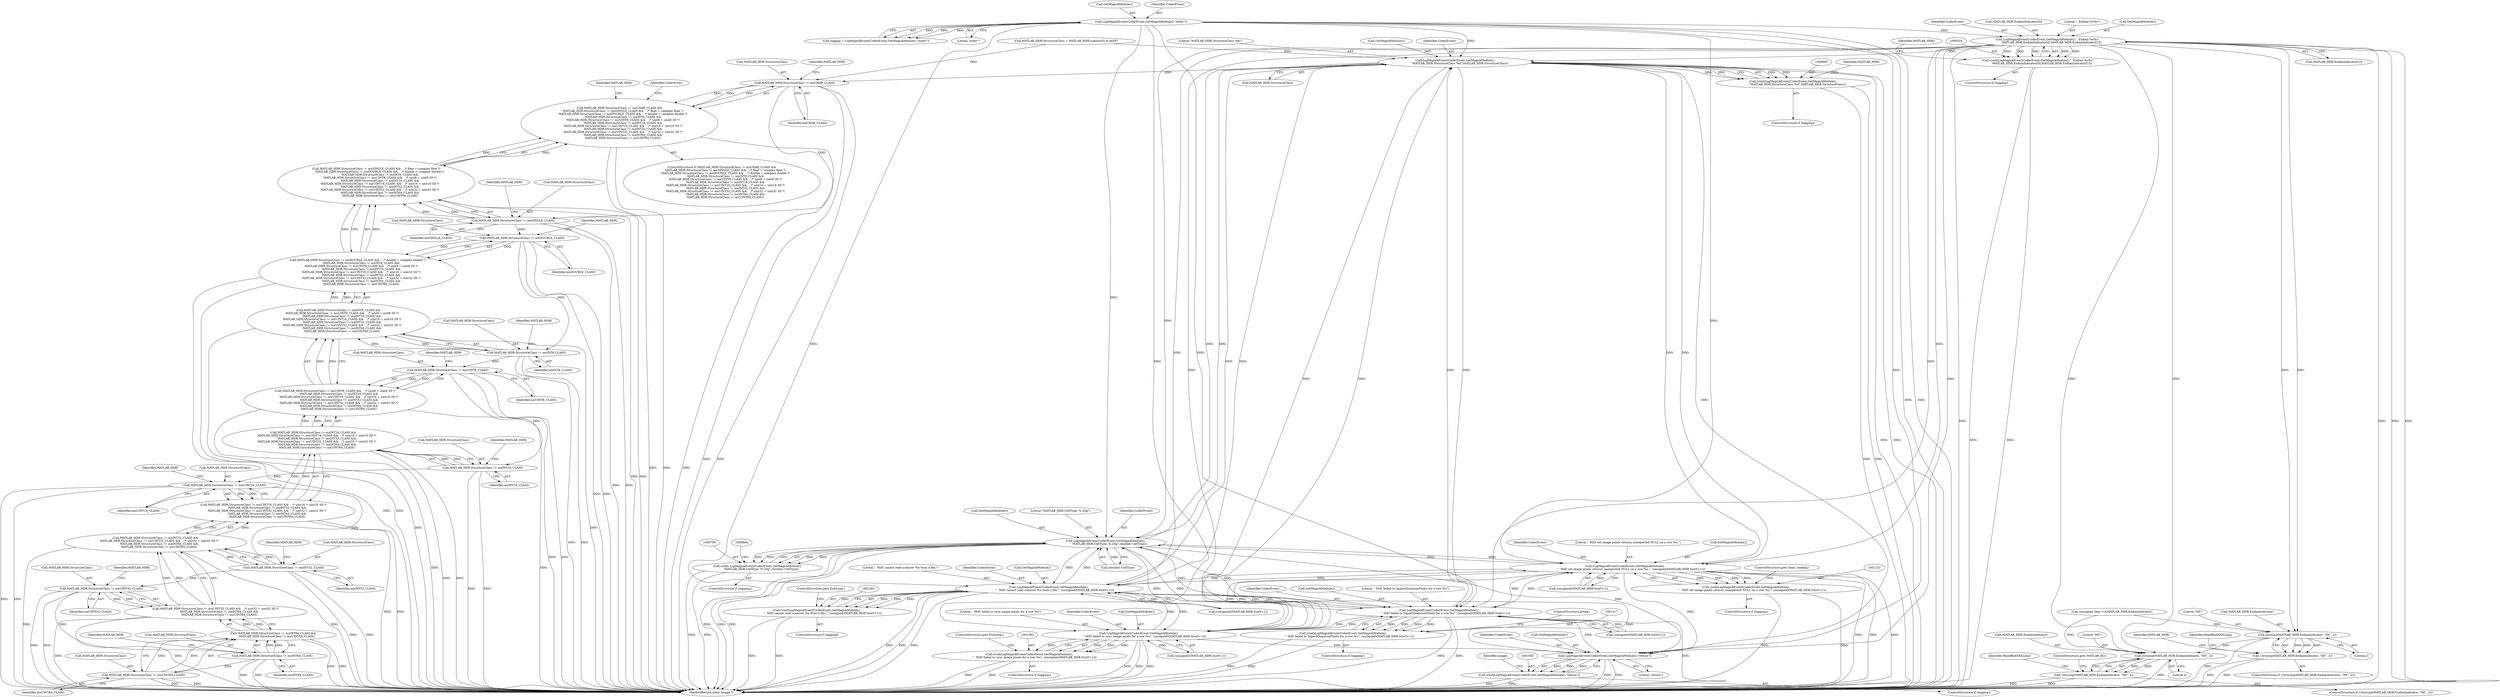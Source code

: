 digraph "0_ImageMagick_8985ed08f01d465ee65ab5a106186b3868b6f601@array" {
"1000325" [label="(Call,LogMagickEvent(CoderEvent,GetMagickModule(),\"  Endian %c%c\",\n        MATLAB_HDR.EndianIndicator[0],MATLAB_HDR.EndianIndicator[1]))"];
"1000222" [label="(Call,LogMagickEvent(CoderEvent,GetMagickModule(),\"enter\"))"];
"1000323" [label="(Call,(void)LogMagickEvent(CoderEvent,GetMagickModule(),\"  Endian %c%c\",\n        MATLAB_HDR.EndianIndicator[0],MATLAB_HDR.EndianIndicator[1]))"];
"1000341" [label="(Call,strncmp(MATLAB_HDR.EndianIndicator, \"IM\", 2))"];
"1000340" [label="(Call,!strncmp(MATLAB_HDR.EndianIndicator, \"IM\", 2))"];
"1000368" [label="(Call,strncmp(MATLAB_HDR.EndianIndicator, \"MI\", 2))"];
"1000367" [label="(Call,!strncmp(MATLAB_HDR.EndianIndicator, \"MI\", 2))"];
"1000666" [label="(Call,LogMagickEvent(CoderEvent,GetMagickModule(),\n          \"MATLAB_HDR.StructureClass %d\",MATLAB_HDR.StructureClass))"];
"1000664" [label="(Call,(void)LogMagickEvent(CoderEvent,GetMagickModule(),\n          \"MATLAB_HDR.StructureClass %d\",MATLAB_HDR.StructureClass))"];
"1000675" [label="(Call,MATLAB_HDR.StructureClass != mxCHAR_CLASS)"];
"1000674" [label="(Call,MATLAB_HDR.StructureClass != mxCHAR_CLASS &&\n        MATLAB_HDR.StructureClass != mxSINGLE_CLASS &&    /* float + complex float */\n        MATLAB_HDR.StructureClass != mxDOUBLE_CLASS &&    /* double + complex double */\n        MATLAB_HDR.StructureClass != mxINT8_CLASS &&\n        MATLAB_HDR.StructureClass != mxUINT8_CLASS &&    /* uint8 + uint8 3D */\n        MATLAB_HDR.StructureClass != mxINT16_CLASS &&\n        MATLAB_HDR.StructureClass != mxUINT16_CLASS &&    /* uint16 + uint16 3D */\n        MATLAB_HDR.StructureClass != mxINT32_CLASS &&\n        MATLAB_HDR.StructureClass != mxUINT32_CLASS &&    /* uint32 + uint32 3D */\n        MATLAB_HDR.StructureClass != mxINT64_CLASS &&\n        MATLAB_HDR.StructureClass != mxUINT64_CLASS)"];
"1000681" [label="(Call,MATLAB_HDR.StructureClass != mxSINGLE_CLASS)"];
"1000680" [label="(Call,MATLAB_HDR.StructureClass != mxSINGLE_CLASS &&    /* float + complex float */\n        MATLAB_HDR.StructureClass != mxDOUBLE_CLASS &&    /* double + complex double */\n        MATLAB_HDR.StructureClass != mxINT8_CLASS &&\n        MATLAB_HDR.StructureClass != mxUINT8_CLASS &&    /* uint8 + uint8 3D */\n        MATLAB_HDR.StructureClass != mxINT16_CLASS &&\n        MATLAB_HDR.StructureClass != mxUINT16_CLASS &&    /* uint16 + uint16 3D */\n        MATLAB_HDR.StructureClass != mxINT32_CLASS &&\n        MATLAB_HDR.StructureClass != mxUINT32_CLASS &&    /* uint32 + uint32 3D */\n        MATLAB_HDR.StructureClass != mxINT64_CLASS &&\n        MATLAB_HDR.StructureClass != mxUINT64_CLASS)"];
"1000687" [label="(Call,MATLAB_HDR.StructureClass != mxDOUBLE_CLASS)"];
"1000686" [label="(Call,MATLAB_HDR.StructureClass != mxDOUBLE_CLASS &&    /* double + complex double */\n        MATLAB_HDR.StructureClass != mxINT8_CLASS &&\n        MATLAB_HDR.StructureClass != mxUINT8_CLASS &&    /* uint8 + uint8 3D */\n        MATLAB_HDR.StructureClass != mxINT16_CLASS &&\n        MATLAB_HDR.StructureClass != mxUINT16_CLASS &&    /* uint16 + uint16 3D */\n        MATLAB_HDR.StructureClass != mxINT32_CLASS &&\n        MATLAB_HDR.StructureClass != mxUINT32_CLASS &&    /* uint32 + uint32 3D */\n        MATLAB_HDR.StructureClass != mxINT64_CLASS &&\n        MATLAB_HDR.StructureClass != mxUINT64_CLASS)"];
"1000693" [label="(Call,MATLAB_HDR.StructureClass != mxINT8_CLASS)"];
"1000692" [label="(Call,MATLAB_HDR.StructureClass != mxINT8_CLASS &&\n        MATLAB_HDR.StructureClass != mxUINT8_CLASS &&    /* uint8 + uint8 3D */\n        MATLAB_HDR.StructureClass != mxINT16_CLASS &&\n        MATLAB_HDR.StructureClass != mxUINT16_CLASS &&    /* uint16 + uint16 3D */\n        MATLAB_HDR.StructureClass != mxINT32_CLASS &&\n        MATLAB_HDR.StructureClass != mxUINT32_CLASS &&    /* uint32 + uint32 3D */\n        MATLAB_HDR.StructureClass != mxINT64_CLASS &&\n        MATLAB_HDR.StructureClass != mxUINT64_CLASS)"];
"1000699" [label="(Call,MATLAB_HDR.StructureClass != mxUINT8_CLASS)"];
"1000698" [label="(Call,MATLAB_HDR.StructureClass != mxUINT8_CLASS &&    /* uint8 + uint8 3D */\n        MATLAB_HDR.StructureClass != mxINT16_CLASS &&\n        MATLAB_HDR.StructureClass != mxUINT16_CLASS &&    /* uint16 + uint16 3D */\n        MATLAB_HDR.StructureClass != mxINT32_CLASS &&\n        MATLAB_HDR.StructureClass != mxUINT32_CLASS &&    /* uint32 + uint32 3D */\n        MATLAB_HDR.StructureClass != mxINT64_CLASS &&\n        MATLAB_HDR.StructureClass != mxUINT64_CLASS)"];
"1000705" [label="(Call,MATLAB_HDR.StructureClass != mxINT16_CLASS)"];
"1000704" [label="(Call,MATLAB_HDR.StructureClass != mxINT16_CLASS &&\n        MATLAB_HDR.StructureClass != mxUINT16_CLASS &&    /* uint16 + uint16 3D */\n        MATLAB_HDR.StructureClass != mxINT32_CLASS &&\n        MATLAB_HDR.StructureClass != mxUINT32_CLASS &&    /* uint32 + uint32 3D */\n        MATLAB_HDR.StructureClass != mxINT64_CLASS &&\n        MATLAB_HDR.StructureClass != mxUINT64_CLASS)"];
"1000711" [label="(Call,MATLAB_HDR.StructureClass != mxUINT16_CLASS)"];
"1000710" [label="(Call,MATLAB_HDR.StructureClass != mxUINT16_CLASS &&    /* uint16 + uint16 3D */\n        MATLAB_HDR.StructureClass != mxINT32_CLASS &&\n        MATLAB_HDR.StructureClass != mxUINT32_CLASS &&    /* uint32 + uint32 3D */\n        MATLAB_HDR.StructureClass != mxINT64_CLASS &&\n        MATLAB_HDR.StructureClass != mxUINT64_CLASS)"];
"1000717" [label="(Call,MATLAB_HDR.StructureClass != mxINT32_CLASS)"];
"1000716" [label="(Call,MATLAB_HDR.StructureClass != mxINT32_CLASS &&\n        MATLAB_HDR.StructureClass != mxUINT32_CLASS &&    /* uint32 + uint32 3D */\n        MATLAB_HDR.StructureClass != mxINT64_CLASS &&\n        MATLAB_HDR.StructureClass != mxUINT64_CLASS)"];
"1000723" [label="(Call,MATLAB_HDR.StructureClass != mxUINT32_CLASS)"];
"1000722" [label="(Call,MATLAB_HDR.StructureClass != mxUINT32_CLASS &&    /* uint32 + uint32 3D */\n        MATLAB_HDR.StructureClass != mxINT64_CLASS &&\n        MATLAB_HDR.StructureClass != mxUINT64_CLASS)"];
"1000729" [label="(Call,MATLAB_HDR.StructureClass != mxINT64_CLASS)"];
"1000728" [label="(Call,MATLAB_HDR.StructureClass != mxINT64_CLASS &&\n        MATLAB_HDR.StructureClass != mxUINT64_CLASS)"];
"1000734" [label="(Call,MATLAB_HDR.StructureClass != mxUINT64_CLASS)"];
"1000796" [label="(Call,LogMagickEvent(CoderEvent,GetMagickModule(),\n        \"MATLAB_HDR.CellType: %.20g\",(double) CellType))"];
"1000794" [label="(Call,(void) LogMagickEvent(CoderEvent,GetMagickModule(),\n        \"MATLAB_HDR.CellType: %.20g\",(double) CellType))"];
"1001234" [label="(Call,LogMagickEvent(CoderEvent,GetMagickModule(),\n              \"  MAT set image pixels returns unexpected NULL on a row %u.\", (unsigned)(MATLAB_HDR.SizeY-i-1)))"];
"1001232" [label="(Call,(void)LogMagickEvent(CoderEvent,GetMagickModule(),\n              \"  MAT set image pixels returns unexpected NULL on a row %u.\", (unsigned)(MATLAB_HDR.SizeY-i-1)))"];
"1001264" [label="(Call,LogMagickEvent(CoderEvent,GetMagickModule(),\n             \"  MAT cannot read scanrow %u from a file.\", (unsigned)(MATLAB_HDR.SizeY-i-1)))"];
"1001262" [label="(Call,(void)LogMagickEvent(CoderEvent,GetMagickModule(),\n             \"  MAT cannot read scanrow %u from a file.\", (unsigned)(MATLAB_HDR.SizeY-i-1)))"];
"1001318" [label="(Call,LogMagickEvent(CoderEvent,GetMagickModule(),\n              \"  MAT failed to ImportQuantumPixels for a row %u\", (unsigned)(MATLAB_HDR.SizeY-i-1)))"];
"1001316" [label="(Call,(void)LogMagickEvent(CoderEvent,GetMagickModule(),\n              \"  MAT failed to ImportQuantumPixels for a row %u\", (unsigned)(MATLAB_HDR.SizeY-i-1)))"];
"1001384" [label="(Call,LogMagickEvent(CoderEvent,GetMagickModule(),\n            \"  MAT failed to sync image pixels for a row %u\", (unsigned)(MATLAB_HDR.SizeY-i-1)))"];
"1001382" [label="(Call,(void)LogMagickEvent(CoderEvent,GetMagickModule(),\n            \"  MAT failed to sync image pixels for a row %u\", (unsigned)(MATLAB_HDR.SizeY-i-1)))"];
"1001856" [label="(Call,LogMagickEvent(CoderEvent,GetMagickModule(),\"return\"))"];
"1001854" [label="(Call,(void)LogMagickEvent(CoderEvent,GetMagickModule(),\"return\"))"];
"1000797" [label="(Identifier,CoderEvent)"];
"1000711" [label="(Call,MATLAB_HDR.StructureClass != mxUINT16_CLASS)"];
"1001856" [label="(Call,LogMagickEvent(CoderEvent,GetMagickModule(),\"return\"))"];
"1000326" [label="(Identifier,CoderEvent)"];
"1000667" [label="(Identifier,CoderEvent)"];
"1000723" [label="(Call,MATLAB_HDR.StructureClass != mxUINT32_CLASS)"];
"1001859" [label="(Literal,\"return\")"];
"1000699" [label="(Call,MATLAB_HDR.StructureClass != mxUINT8_CLASS)"];
"1000681" [label="(Call,MATLAB_HDR.StructureClass != mxSINGLE_CLASS)"];
"1000715" [label="(Identifier,mxUINT16_CLASS)"];
"1001862" [label="(Identifier,image)"];
"1000798" [label="(Call,GetMagickModule())"];
"1000340" [label="(Call,!strncmp(MATLAB_HDR.EndianIndicator, \"IM\", 2))"];
"1000794" [label="(Call,(void) LogMagickEvent(CoderEvent,GetMagickModule(),\n        \"MATLAB_HDR.CellType: %.20g\",(double) CellType))"];
"1001380" [label="(ControlStructure,if (logging))"];
"1001260" [label="(ControlStructure,if (logging))"];
"1000680" [label="(Call,MATLAB_HDR.StructureClass != mxSINGLE_CLASS &&    /* float + complex float */\n        MATLAB_HDR.StructureClass != mxDOUBLE_CLASS &&    /* double + complex double */\n        MATLAB_HDR.StructureClass != mxINT8_CLASS &&\n        MATLAB_HDR.StructureClass != mxUINT8_CLASS &&    /* uint8 + uint8 3D */\n        MATLAB_HDR.StructureClass != mxINT16_CLASS &&\n        MATLAB_HDR.StructureClass != mxUINT16_CLASS &&    /* uint16 + uint16 3D */\n        MATLAB_HDR.StructureClass != mxINT32_CLASS &&\n        MATLAB_HDR.StructureClass != mxUINT32_CLASS &&    /* uint32 + uint32 3D */\n        MATLAB_HDR.StructureClass != mxINT64_CLASS &&\n        MATLAB_HDR.StructureClass != mxUINT64_CLASS)"];
"1000686" [label="(Call,MATLAB_HDR.StructureClass != mxDOUBLE_CLASS &&    /* double + complex double */\n        MATLAB_HDR.StructureClass != mxINT8_CLASS &&\n        MATLAB_HDR.StructureClass != mxUINT8_CLASS &&    /* uint8 + uint8 3D */\n        MATLAB_HDR.StructureClass != mxINT16_CLASS &&\n        MATLAB_HDR.StructureClass != mxUINT16_CLASS &&    /* uint16 + uint16 3D */\n        MATLAB_HDR.StructureClass != mxINT32_CLASS &&\n        MATLAB_HDR.StructureClass != mxUINT32_CLASS &&    /* uint32 + uint32 3D */\n        MATLAB_HDR.StructureClass != mxINT64_CLASS &&\n        MATLAB_HDR.StructureClass != mxUINT64_CLASS)"];
"1000800" [label="(Call,(double) CellType)"];
"1000376" [label="(Identifier,ReadBlobXXXLong)"];
"1000694" [label="(Call,MATLAB_HDR.StructureClass)"];
"1001262" [label="(Call,(void)LogMagickEvent(CoderEvent,GetMagickModule(),\n             \"  MAT cannot read scanrow %u from a file.\", (unsigned)(MATLAB_HDR.SizeY-i-1)))"];
"1000691" [label="(Identifier,mxDOUBLE_CLASS)"];
"1000345" [label="(Literal,\"IM\")"];
"1000675" [label="(Call,MATLAB_HDR.StructureClass != mxCHAR_CLASS)"];
"1001857" [label="(Identifier,CoderEvent)"];
"1001319" [label="(Identifier,CoderEvent)"];
"1000713" [label="(Identifier,MATLAB_HDR)"];
"1000734" [label="(Call,MATLAB_HDR.StructureClass != mxUINT64_CLASS)"];
"1000792" [label="(ControlStructure,if (logging))"];
"1001854" [label="(Call,(void)LogMagickEvent(CoderEvent,GetMagickModule(),\"return\"))"];
"1001235" [label="(Identifier,CoderEvent)"];
"1000712" [label="(Call,MATLAB_HDR.StructureClass)"];
"1000688" [label="(Call,MATLAB_HDR.StructureClass)"];
"1000703" [label="(Identifier,mxUINT8_CLASS)"];
"1001238" [label="(Call,(unsigned)(MATLAB_HDR.SizeY-i-1))"];
"1001387" [label="(Literal,\"  MAT failed to sync image pixels for a row %u\")"];
"1000736" [label="(Identifier,MATLAB_HDR)"];
"1000683" [label="(Identifier,MATLAB_HDR)"];
"1000705" [label="(Call,MATLAB_HDR.StructureClass != mxINT16_CLASS)"];
"1000666" [label="(Call,LogMagickEvent(CoderEvent,GetMagickModule(),\n          \"MATLAB_HDR.StructureClass %d\",MATLAB_HDR.StructureClass))"];
"1001397" [label="(ControlStructure,goto ExitLoop;)"];
"1001247" [label="(ControlStructure,goto done_reading;)"];
"1001320" [label="(Call,GetMagickModule())"];
"1000311" [label="(Call,(unsigned char *) &MATLAB_HDR.EndianIndicator)"];
"1000716" [label="(Call,MATLAB_HDR.StructureClass != mxINT32_CLASS &&\n        MATLAB_HDR.StructureClass != mxUINT32_CLASS &&    /* uint32 + uint32 3D */\n        MATLAB_HDR.StructureClass != mxINT64_CLASS &&\n        MATLAB_HDR.StructureClass != mxUINT64_CLASS)"];
"1001384" [label="(Call,LogMagickEvent(CoderEvent,GetMagickModule(),\n            \"  MAT failed to sync image pixels for a row %u\", (unsigned)(MATLAB_HDR.SizeY-i-1)))"];
"1001264" [label="(Call,LogMagickEvent(CoderEvent,GetMagickModule(),\n             \"  MAT cannot read scanrow %u from a file.\", (unsigned)(MATLAB_HDR.SizeY-i-1)))"];
"1000323" [label="(Call,(void)LogMagickEvent(CoderEvent,GetMagickModule(),\"  Endian %c%c\",\n        MATLAB_HDR.EndianIndicator[0],MATLAB_HDR.EndianIndicator[1]))"];
"1000677" [label="(Identifier,MATLAB_HDR)"];
"1000346" [label="(Literal,2)"];
"1000370" [label="(Identifier,MATLAB_HDR)"];
"1000744" [label="(Identifier,MATLAB_HDR)"];
"1000687" [label="(Call,MATLAB_HDR.StructureClass != mxDOUBLE_CLASS)"];
"1000349" [label="(Identifier,ReadBlobXXXLong)"];
"1000366" [label="(ControlStructure,if (!strncmp(MATLAB_HDR.EndianIndicator, \"MI\", 2)))"];
"1001232" [label="(Call,(void)LogMagickEvent(CoderEvent,GetMagickModule(),\n              \"  MAT set image pixels returns unexpected NULL on a row %u.\", (unsigned)(MATLAB_HDR.SizeY-i-1)))"];
"1001314" [label="(ControlStructure,if (logging))"];
"1000224" [label="(Call,GetMagickModule())"];
"1000222" [label="(Call,LogMagickEvent(CoderEvent,GetMagickModule(),\"enter\"))"];
"1000697" [label="(Identifier,mxINT8_CLASS)"];
"1000730" [label="(Call,MATLAB_HDR.StructureClass)"];
"1000669" [label="(Literal,\"MATLAB_HDR.StructureClass %d\")"];
"1000674" [label="(Call,MATLAB_HDR.StructureClass != mxCHAR_CLASS &&\n        MATLAB_HDR.StructureClass != mxSINGLE_CLASS &&    /* float + complex float */\n        MATLAB_HDR.StructureClass != mxDOUBLE_CLASS &&    /* double + complex double */\n        MATLAB_HDR.StructureClass != mxINT8_CLASS &&\n        MATLAB_HDR.StructureClass != mxUINT8_CLASS &&    /* uint8 + uint8 3D */\n        MATLAB_HDR.StructureClass != mxINT16_CLASS &&\n        MATLAB_HDR.StructureClass != mxUINT16_CLASS &&    /* uint16 + uint16 3D */\n        MATLAB_HDR.StructureClass != mxINT32_CLASS &&\n        MATLAB_HDR.StructureClass != mxUINT32_CLASS &&    /* uint32 + uint32 3D */\n        MATLAB_HDR.StructureClass != mxINT64_CLASS &&\n        MATLAB_HDR.StructureClass != mxUINT64_CLASS)"];
"1000682" [label="(Call,MATLAB_HDR.StructureClass)"];
"1000329" [label="(Call,MATLAB_HDR.EndianIndicator[0])"];
"1000719" [label="(Identifier,MATLAB_HDR)"];
"1000393" [label="(ControlStructure,goto MATLAB_KO;)"];
"1000733" [label="(Identifier,mxINT64_CLASS)"];
"1000731" [label="(Identifier,MATLAB_HDR)"];
"1000799" [label="(Literal,\"MATLAB_HDR.CellType: %.20g\")"];
"1001268" [label="(Call,(unsigned)(MATLAB_HDR.SizeY-i-1))"];
"1000373" [label="(Literal,2)"];
"1000710" [label="(Call,MATLAB_HDR.StructureClass != mxUINT16_CLASS &&    /* uint16 + uint16 3D */\n        MATLAB_HDR.StructureClass != mxINT32_CLASS &&\n        MATLAB_HDR.StructureClass != mxUINT32_CLASS &&    /* uint32 + uint32 3D */\n        MATLAB_HDR.StructureClass != mxINT64_CLASS &&\n        MATLAB_HDR.StructureClass != mxUINT64_CLASS)"];
"1000695" [label="(Identifier,MATLAB_HDR)"];
"1000664" [label="(Call,(void)LogMagickEvent(CoderEvent,GetMagickModule(),\n          \"MATLAB_HDR.StructureClass %d\",MATLAB_HDR.StructureClass))"];
"1000368" [label="(Call,strncmp(MATLAB_HDR.EndianIndicator, \"MI\", 2))"];
"1000685" [label="(Identifier,mxSINGLE_CLASS)"];
"1001267" [label="(Literal,\"  MAT cannot read scanrow %u from a file.\")"];
"1001322" [label="(Call,(unsigned)(MATLAB_HDR.SizeY-i-1))"];
"1000722" [label="(Call,MATLAB_HDR.StructureClass != mxUINT32_CLASS &&    /* uint32 + uint32 3D */\n        MATLAB_HDR.StructureClass != mxINT64_CLASS &&\n        MATLAB_HDR.StructureClass != mxUINT64_CLASS)"];
"1000325" [label="(Call,LogMagickEvent(CoderEvent,GetMagickModule(),\"  Endian %c%c\",\n        MATLAB_HDR.EndianIndicator[0],MATLAB_HDR.EndianIndicator[1]))"];
"1000692" [label="(Call,MATLAB_HDR.StructureClass != mxINT8_CLASS &&\n        MATLAB_HDR.StructureClass != mxUINT8_CLASS &&    /* uint8 + uint8 3D */\n        MATLAB_HDR.StructureClass != mxINT16_CLASS &&\n        MATLAB_HDR.StructureClass != mxUINT16_CLASS &&    /* uint16 + uint16 3D */\n        MATLAB_HDR.StructureClass != mxINT32_CLASS &&\n        MATLAB_HDR.StructureClass != mxUINT32_CLASS &&    /* uint32 + uint32 3D */\n        MATLAB_HDR.StructureClass != mxINT64_CLASS &&\n        MATLAB_HDR.StructureClass != mxUINT64_CLASS)"];
"1001858" [label="(Call,GetMagickModule())"];
"1001318" [label="(Call,LogMagickEvent(CoderEvent,GetMagickModule(),\n              \"  MAT failed to ImportQuantumPixels for a row %u\", (unsigned)(MATLAB_HDR.SizeY-i-1)))"];
"1001237" [label="(Literal,\"  MAT set image pixels returns unexpected NULL on a row %u.\")"];
"1000328" [label="(Literal,\"  Endian %c%c\")"];
"1001382" [label="(Call,(void)LogMagickEvent(CoderEvent,GetMagickModule(),\n            \"  MAT failed to sync image pixels for a row %u\", (unsigned)(MATLAB_HDR.SizeY-i-1)))"];
"1001321" [label="(Literal,\"  MAT failed to ImportQuantumPixels for a row %u\")"];
"1000701" [label="(Identifier,MATLAB_HDR)"];
"1000342" [label="(Call,MATLAB_HDR.EndianIndicator)"];
"1000724" [label="(Call,MATLAB_HDR.StructureClass)"];
"1001869" [label="(MethodReturn,static Image *)"];
"1001388" [label="(Call,(unsigned)(MATLAB_HDR.SizeY-i-1))"];
"1000704" [label="(Call,MATLAB_HDR.StructureClass != mxINT16_CLASS &&\n        MATLAB_HDR.StructureClass != mxUINT16_CLASS &&    /* uint16 + uint16 3D */\n        MATLAB_HDR.StructureClass != mxINT32_CLASS &&\n        MATLAB_HDR.StructureClass != mxUINT32_CLASS &&    /* uint32 + uint32 3D */\n        MATLAB_HDR.StructureClass != mxINT64_CLASS &&\n        MATLAB_HDR.StructureClass != mxUINT64_CLASS)"];
"1000721" [label="(Identifier,mxINT32_CLASS)"];
"1000718" [label="(Call,MATLAB_HDR.StructureClass)"];
"1000725" [label="(Identifier,MATLAB_HDR)"];
"1000670" [label="(Call,MATLAB_HDR.StructureClass)"];
"1000334" [label="(Call,MATLAB_HDR.EndianIndicator[1])"];
"1000673" [label="(ControlStructure,if (MATLAB_HDR.StructureClass != mxCHAR_CLASS &&\n        MATLAB_HDR.StructureClass != mxSINGLE_CLASS &&    /* float + complex float */\n        MATLAB_HDR.StructureClass != mxDOUBLE_CLASS &&    /* double + complex double */\n        MATLAB_HDR.StructureClass != mxINT8_CLASS &&\n        MATLAB_HDR.StructureClass != mxUINT8_CLASS &&    /* uint8 + uint8 3D */\n        MATLAB_HDR.StructureClass != mxINT16_CLASS &&\n        MATLAB_HDR.StructureClass != mxUINT16_CLASS &&    /* uint16 + uint16 3D */\n        MATLAB_HDR.StructureClass != mxINT32_CLASS &&\n        MATLAB_HDR.StructureClass != mxUINT32_CLASS &&    /* uint32 + uint32 3D */\n        MATLAB_HDR.StructureClass != mxINT64_CLASS &&\n        MATLAB_HDR.StructureClass != mxUINT64_CLASS))"];
"1001277" [label="(ControlStructure,goto ExitLoop;)"];
"1000717" [label="(Call,MATLAB_HDR.StructureClass != mxINT32_CLASS)"];
"1000689" [label="(Identifier,MATLAB_HDR)"];
"1000706" [label="(Call,MATLAB_HDR.StructureClass)"];
"1000709" [label="(Identifier,mxINT16_CLASS)"];
"1001265" [label="(Identifier,CoderEvent)"];
"1000700" [label="(Call,MATLAB_HDR.StructureClass)"];
"1000729" [label="(Call,MATLAB_HDR.StructureClass != mxINT64_CLASS)"];
"1000327" [label="(Call,GetMagickModule())"];
"1000343" [label="(Identifier,MATLAB_HDR)"];
"1000220" [label="(Call,logging = LogMagickEvent(CoderEvent,GetMagickModule(),\"enter\"))"];
"1000727" [label="(Identifier,mxUINT32_CLASS)"];
"1000796" [label="(Call,LogMagickEvent(CoderEvent,GetMagickModule(),\n        \"MATLAB_HDR.CellType: %.20g\",(double) CellType))"];
"1000223" [label="(Identifier,CoderEvent)"];
"1001230" [label="(ControlStructure,if (logging))"];
"1000225" [label="(Literal,\"enter\")"];
"1000369" [label="(Call,MATLAB_HDR.EndianIndicator)"];
"1000693" [label="(Call,MATLAB_HDR.StructureClass != mxINT8_CLASS)"];
"1001266" [label="(Call,GetMagickModule())"];
"1000668" [label="(Call,GetMagickModule())"];
"1000662" [label="(ControlStructure,if (logging))"];
"1000738" [label="(Identifier,mxUINT64_CLASS)"];
"1000522" [label="(Call,MATLAB_HDR.StructureClass = MATLAB_HDR.unknown5 & 0xFF)"];
"1001385" [label="(Identifier,CoderEvent)"];
"1000728" [label="(Call,MATLAB_HDR.StructureClass != mxINT64_CLASS &&\n        MATLAB_HDR.StructureClass != mxUINT64_CLASS)"];
"1000707" [label="(Identifier,MATLAB_HDR)"];
"1000679" [label="(Identifier,mxCHAR_CLASS)"];
"1000735" [label="(Call,MATLAB_HDR.StructureClass)"];
"1000367" [label="(Call,!strncmp(MATLAB_HDR.EndianIndicator, \"MI\", 2))"];
"1000339" [label="(ControlStructure,if (!strncmp(MATLAB_HDR.EndianIndicator, \"IM\", 2)))"];
"1000698" [label="(Call,MATLAB_HDR.StructureClass != mxUINT8_CLASS &&    /* uint8 + uint8 3D */\n        MATLAB_HDR.StructureClass != mxINT16_CLASS &&\n        MATLAB_HDR.StructureClass != mxUINT16_CLASS &&    /* uint16 + uint16 3D */\n        MATLAB_HDR.StructureClass != mxINT32_CLASS &&\n        MATLAB_HDR.StructureClass != mxUINT32_CLASS &&    /* uint32 + uint32 3D */\n        MATLAB_HDR.StructureClass != mxINT64_CLASS &&\n        MATLAB_HDR.StructureClass != mxUINT64_CLASS)"];
"1001386" [label="(Call,GetMagickModule())"];
"1000676" [label="(Call,MATLAB_HDR.StructureClass)"];
"1000372" [label="(Literal,\"MI\")"];
"1001236" [label="(Call,GetMagickModule())"];
"1001852" [label="(ControlStructure,if (logging))"];
"1000341" [label="(Call,strncmp(MATLAB_HDR.EndianIndicator, \"IM\", 2))"];
"1000321" [label="(ControlStructure,if (logging))"];
"1001316" [label="(Call,(void)LogMagickEvent(CoderEvent,GetMagickModule(),\n              \"  MAT failed to ImportQuantumPixels for a row %u\", (unsigned)(MATLAB_HDR.SizeY-i-1)))"];
"1001331" [label="(ControlStructure,break;)"];
"1001234" [label="(Call,LogMagickEvent(CoderEvent,GetMagickModule(),\n              \"  MAT set image pixels returns unexpected NULL on a row %u.\", (unsigned)(MATLAB_HDR.SizeY-i-1)))"];
"1000740" [label="(Identifier,CoderError)"];
"1000325" -> "1000323"  [label="AST: "];
"1000325" -> "1000334"  [label="CFG: "];
"1000326" -> "1000325"  [label="AST: "];
"1000327" -> "1000325"  [label="AST: "];
"1000328" -> "1000325"  [label="AST: "];
"1000329" -> "1000325"  [label="AST: "];
"1000334" -> "1000325"  [label="AST: "];
"1000323" -> "1000325"  [label="CFG: "];
"1000325" -> "1001869"  [label="DDG: "];
"1000325" -> "1001869"  [label="DDG: "];
"1000325" -> "1001869"  [label="DDG: "];
"1000325" -> "1001869"  [label="DDG: "];
"1000325" -> "1000323"  [label="DDG: "];
"1000325" -> "1000323"  [label="DDG: "];
"1000325" -> "1000323"  [label="DDG: "];
"1000325" -> "1000323"  [label="DDG: "];
"1000325" -> "1000323"  [label="DDG: "];
"1000222" -> "1000325"  [label="DDG: "];
"1000325" -> "1000341"  [label="DDG: "];
"1000325" -> "1000341"  [label="DDG: "];
"1000325" -> "1000368"  [label="DDG: "];
"1000325" -> "1000368"  [label="DDG: "];
"1000325" -> "1000666"  [label="DDG: "];
"1000325" -> "1000796"  [label="DDG: "];
"1000325" -> "1001234"  [label="DDG: "];
"1000325" -> "1001264"  [label="DDG: "];
"1000325" -> "1001318"  [label="DDG: "];
"1000325" -> "1001384"  [label="DDG: "];
"1000325" -> "1001856"  [label="DDG: "];
"1000222" -> "1000220"  [label="AST: "];
"1000222" -> "1000225"  [label="CFG: "];
"1000223" -> "1000222"  [label="AST: "];
"1000224" -> "1000222"  [label="AST: "];
"1000225" -> "1000222"  [label="AST: "];
"1000220" -> "1000222"  [label="CFG: "];
"1000222" -> "1001869"  [label="DDG: "];
"1000222" -> "1001869"  [label="DDG: "];
"1000222" -> "1000220"  [label="DDG: "];
"1000222" -> "1000220"  [label="DDG: "];
"1000222" -> "1000220"  [label="DDG: "];
"1000222" -> "1000666"  [label="DDG: "];
"1000222" -> "1000796"  [label="DDG: "];
"1000222" -> "1001234"  [label="DDG: "];
"1000222" -> "1001264"  [label="DDG: "];
"1000222" -> "1001318"  [label="DDG: "];
"1000222" -> "1001384"  [label="DDG: "];
"1000222" -> "1001856"  [label="DDG: "];
"1000323" -> "1000321"  [label="AST: "];
"1000324" -> "1000323"  [label="AST: "];
"1000343" -> "1000323"  [label="CFG: "];
"1000323" -> "1001869"  [label="DDG: "];
"1000323" -> "1001869"  [label="DDG: "];
"1000341" -> "1000340"  [label="AST: "];
"1000341" -> "1000346"  [label="CFG: "];
"1000342" -> "1000341"  [label="AST: "];
"1000345" -> "1000341"  [label="AST: "];
"1000346" -> "1000341"  [label="AST: "];
"1000340" -> "1000341"  [label="CFG: "];
"1000341" -> "1001869"  [label="DDG: "];
"1000341" -> "1000340"  [label="DDG: "];
"1000341" -> "1000340"  [label="DDG: "];
"1000341" -> "1000340"  [label="DDG: "];
"1000311" -> "1000341"  [label="DDG: "];
"1000341" -> "1000368"  [label="DDG: "];
"1000340" -> "1000339"  [label="AST: "];
"1000349" -> "1000340"  [label="CFG: "];
"1000370" -> "1000340"  [label="CFG: "];
"1000340" -> "1001869"  [label="DDG: "];
"1000340" -> "1001869"  [label="DDG: "];
"1000368" -> "1000367"  [label="AST: "];
"1000368" -> "1000373"  [label="CFG: "];
"1000369" -> "1000368"  [label="AST: "];
"1000372" -> "1000368"  [label="AST: "];
"1000373" -> "1000368"  [label="AST: "];
"1000367" -> "1000368"  [label="CFG: "];
"1000368" -> "1001869"  [label="DDG: "];
"1000368" -> "1000367"  [label="DDG: "];
"1000368" -> "1000367"  [label="DDG: "];
"1000368" -> "1000367"  [label="DDG: "];
"1000311" -> "1000368"  [label="DDG: "];
"1000367" -> "1000366"  [label="AST: "];
"1000376" -> "1000367"  [label="CFG: "];
"1000393" -> "1000367"  [label="CFG: "];
"1000367" -> "1001869"  [label="DDG: "];
"1000367" -> "1001869"  [label="DDG: "];
"1000666" -> "1000664"  [label="AST: "];
"1000666" -> "1000670"  [label="CFG: "];
"1000667" -> "1000666"  [label="AST: "];
"1000668" -> "1000666"  [label="AST: "];
"1000669" -> "1000666"  [label="AST: "];
"1000670" -> "1000666"  [label="AST: "];
"1000664" -> "1000666"  [label="CFG: "];
"1000666" -> "1001869"  [label="DDG: "];
"1000666" -> "1001869"  [label="DDG: "];
"1000666" -> "1000664"  [label="DDG: "];
"1000666" -> "1000664"  [label="DDG: "];
"1000666" -> "1000664"  [label="DDG: "];
"1000666" -> "1000664"  [label="DDG: "];
"1001384" -> "1000666"  [label="DDG: "];
"1001318" -> "1000666"  [label="DDG: "];
"1001234" -> "1000666"  [label="DDG: "];
"1001264" -> "1000666"  [label="DDG: "];
"1000796" -> "1000666"  [label="DDG: "];
"1000522" -> "1000666"  [label="DDG: "];
"1000666" -> "1000675"  [label="DDG: "];
"1000666" -> "1000796"  [label="DDG: "];
"1000666" -> "1001234"  [label="DDG: "];
"1000666" -> "1001264"  [label="DDG: "];
"1000666" -> "1001318"  [label="DDG: "];
"1000666" -> "1001384"  [label="DDG: "];
"1000666" -> "1001856"  [label="DDG: "];
"1000664" -> "1000662"  [label="AST: "];
"1000665" -> "1000664"  [label="AST: "];
"1000677" -> "1000664"  [label="CFG: "];
"1000664" -> "1001869"  [label="DDG: "];
"1000664" -> "1001869"  [label="DDG: "];
"1000675" -> "1000674"  [label="AST: "];
"1000675" -> "1000679"  [label="CFG: "];
"1000676" -> "1000675"  [label="AST: "];
"1000679" -> "1000675"  [label="AST: "];
"1000683" -> "1000675"  [label="CFG: "];
"1000674" -> "1000675"  [label="CFG: "];
"1000675" -> "1001869"  [label="DDG: "];
"1000675" -> "1001869"  [label="DDG: "];
"1000675" -> "1000674"  [label="DDG: "];
"1000675" -> "1000674"  [label="DDG: "];
"1000522" -> "1000675"  [label="DDG: "];
"1000675" -> "1000681"  [label="DDG: "];
"1000674" -> "1000673"  [label="AST: "];
"1000674" -> "1000680"  [label="CFG: "];
"1000680" -> "1000674"  [label="AST: "];
"1000740" -> "1000674"  [label="CFG: "];
"1000744" -> "1000674"  [label="CFG: "];
"1000674" -> "1001869"  [label="DDG: "];
"1000674" -> "1001869"  [label="DDG: "];
"1000674" -> "1001869"  [label="DDG: "];
"1000680" -> "1000674"  [label="DDG: "];
"1000680" -> "1000674"  [label="DDG: "];
"1000681" -> "1000680"  [label="AST: "];
"1000681" -> "1000685"  [label="CFG: "];
"1000682" -> "1000681"  [label="AST: "];
"1000685" -> "1000681"  [label="AST: "];
"1000689" -> "1000681"  [label="CFG: "];
"1000680" -> "1000681"  [label="CFG: "];
"1000681" -> "1001869"  [label="DDG: "];
"1000681" -> "1001869"  [label="DDG: "];
"1000681" -> "1000680"  [label="DDG: "];
"1000681" -> "1000680"  [label="DDG: "];
"1000681" -> "1000687"  [label="DDG: "];
"1000680" -> "1000686"  [label="CFG: "];
"1000686" -> "1000680"  [label="AST: "];
"1000680" -> "1001869"  [label="DDG: "];
"1000680" -> "1001869"  [label="DDG: "];
"1000686" -> "1000680"  [label="DDG: "];
"1000686" -> "1000680"  [label="DDG: "];
"1000687" -> "1000686"  [label="AST: "];
"1000687" -> "1000691"  [label="CFG: "];
"1000688" -> "1000687"  [label="AST: "];
"1000691" -> "1000687"  [label="AST: "];
"1000695" -> "1000687"  [label="CFG: "];
"1000686" -> "1000687"  [label="CFG: "];
"1000687" -> "1001869"  [label="DDG: "];
"1000687" -> "1001869"  [label="DDG: "];
"1000687" -> "1000686"  [label="DDG: "];
"1000687" -> "1000686"  [label="DDG: "];
"1000687" -> "1000693"  [label="DDG: "];
"1000686" -> "1000692"  [label="CFG: "];
"1000692" -> "1000686"  [label="AST: "];
"1000686" -> "1001869"  [label="DDG: "];
"1000686" -> "1001869"  [label="DDG: "];
"1000692" -> "1000686"  [label="DDG: "];
"1000692" -> "1000686"  [label="DDG: "];
"1000693" -> "1000692"  [label="AST: "];
"1000693" -> "1000697"  [label="CFG: "];
"1000694" -> "1000693"  [label="AST: "];
"1000697" -> "1000693"  [label="AST: "];
"1000701" -> "1000693"  [label="CFG: "];
"1000692" -> "1000693"  [label="CFG: "];
"1000693" -> "1001869"  [label="DDG: "];
"1000693" -> "1001869"  [label="DDG: "];
"1000693" -> "1000692"  [label="DDG: "];
"1000693" -> "1000692"  [label="DDG: "];
"1000693" -> "1000699"  [label="DDG: "];
"1000692" -> "1000698"  [label="CFG: "];
"1000698" -> "1000692"  [label="AST: "];
"1000692" -> "1001869"  [label="DDG: "];
"1000692" -> "1001869"  [label="DDG: "];
"1000698" -> "1000692"  [label="DDG: "];
"1000698" -> "1000692"  [label="DDG: "];
"1000699" -> "1000698"  [label="AST: "];
"1000699" -> "1000703"  [label="CFG: "];
"1000700" -> "1000699"  [label="AST: "];
"1000703" -> "1000699"  [label="AST: "];
"1000707" -> "1000699"  [label="CFG: "];
"1000698" -> "1000699"  [label="CFG: "];
"1000699" -> "1001869"  [label="DDG: "];
"1000699" -> "1001869"  [label="DDG: "];
"1000699" -> "1000698"  [label="DDG: "];
"1000699" -> "1000698"  [label="DDG: "];
"1000699" -> "1000705"  [label="DDG: "];
"1000698" -> "1000704"  [label="CFG: "];
"1000704" -> "1000698"  [label="AST: "];
"1000698" -> "1001869"  [label="DDG: "];
"1000698" -> "1001869"  [label="DDG: "];
"1000704" -> "1000698"  [label="DDG: "];
"1000704" -> "1000698"  [label="DDG: "];
"1000705" -> "1000704"  [label="AST: "];
"1000705" -> "1000709"  [label="CFG: "];
"1000706" -> "1000705"  [label="AST: "];
"1000709" -> "1000705"  [label="AST: "];
"1000713" -> "1000705"  [label="CFG: "];
"1000704" -> "1000705"  [label="CFG: "];
"1000705" -> "1001869"  [label="DDG: "];
"1000705" -> "1001869"  [label="DDG: "];
"1000705" -> "1000704"  [label="DDG: "];
"1000705" -> "1000704"  [label="DDG: "];
"1000705" -> "1000711"  [label="DDG: "];
"1000704" -> "1000710"  [label="CFG: "];
"1000710" -> "1000704"  [label="AST: "];
"1000704" -> "1001869"  [label="DDG: "];
"1000704" -> "1001869"  [label="DDG: "];
"1000710" -> "1000704"  [label="DDG: "];
"1000710" -> "1000704"  [label="DDG: "];
"1000711" -> "1000710"  [label="AST: "];
"1000711" -> "1000715"  [label="CFG: "];
"1000712" -> "1000711"  [label="AST: "];
"1000715" -> "1000711"  [label="AST: "];
"1000719" -> "1000711"  [label="CFG: "];
"1000710" -> "1000711"  [label="CFG: "];
"1000711" -> "1001869"  [label="DDG: "];
"1000711" -> "1001869"  [label="DDG: "];
"1000711" -> "1000710"  [label="DDG: "];
"1000711" -> "1000710"  [label="DDG: "];
"1000711" -> "1000717"  [label="DDG: "];
"1000710" -> "1000716"  [label="CFG: "];
"1000716" -> "1000710"  [label="AST: "];
"1000710" -> "1001869"  [label="DDG: "];
"1000710" -> "1001869"  [label="DDG: "];
"1000716" -> "1000710"  [label="DDG: "];
"1000716" -> "1000710"  [label="DDG: "];
"1000717" -> "1000716"  [label="AST: "];
"1000717" -> "1000721"  [label="CFG: "];
"1000718" -> "1000717"  [label="AST: "];
"1000721" -> "1000717"  [label="AST: "];
"1000725" -> "1000717"  [label="CFG: "];
"1000716" -> "1000717"  [label="CFG: "];
"1000717" -> "1001869"  [label="DDG: "];
"1000717" -> "1001869"  [label="DDG: "];
"1000717" -> "1000716"  [label="DDG: "];
"1000717" -> "1000716"  [label="DDG: "];
"1000717" -> "1000723"  [label="DDG: "];
"1000716" -> "1000722"  [label="CFG: "];
"1000722" -> "1000716"  [label="AST: "];
"1000716" -> "1001869"  [label="DDG: "];
"1000716" -> "1001869"  [label="DDG: "];
"1000722" -> "1000716"  [label="DDG: "];
"1000722" -> "1000716"  [label="DDG: "];
"1000723" -> "1000722"  [label="AST: "];
"1000723" -> "1000727"  [label="CFG: "];
"1000724" -> "1000723"  [label="AST: "];
"1000727" -> "1000723"  [label="AST: "];
"1000731" -> "1000723"  [label="CFG: "];
"1000722" -> "1000723"  [label="CFG: "];
"1000723" -> "1001869"  [label="DDG: "];
"1000723" -> "1001869"  [label="DDG: "];
"1000723" -> "1000722"  [label="DDG: "];
"1000723" -> "1000722"  [label="DDG: "];
"1000723" -> "1000729"  [label="DDG: "];
"1000722" -> "1000728"  [label="CFG: "];
"1000728" -> "1000722"  [label="AST: "];
"1000722" -> "1001869"  [label="DDG: "];
"1000722" -> "1001869"  [label="DDG: "];
"1000728" -> "1000722"  [label="DDG: "];
"1000728" -> "1000722"  [label="DDG: "];
"1000729" -> "1000728"  [label="AST: "];
"1000729" -> "1000733"  [label="CFG: "];
"1000730" -> "1000729"  [label="AST: "];
"1000733" -> "1000729"  [label="AST: "];
"1000736" -> "1000729"  [label="CFG: "];
"1000728" -> "1000729"  [label="CFG: "];
"1000729" -> "1001869"  [label="DDG: "];
"1000729" -> "1001869"  [label="DDG: "];
"1000729" -> "1000728"  [label="DDG: "];
"1000729" -> "1000728"  [label="DDG: "];
"1000729" -> "1000734"  [label="DDG: "];
"1000728" -> "1000734"  [label="CFG: "];
"1000734" -> "1000728"  [label="AST: "];
"1000728" -> "1001869"  [label="DDG: "];
"1000728" -> "1001869"  [label="DDG: "];
"1000734" -> "1000728"  [label="DDG: "];
"1000734" -> "1000728"  [label="DDG: "];
"1000734" -> "1000738"  [label="CFG: "];
"1000735" -> "1000734"  [label="AST: "];
"1000738" -> "1000734"  [label="AST: "];
"1000734" -> "1001869"  [label="DDG: "];
"1000734" -> "1001869"  [label="DDG: "];
"1000796" -> "1000794"  [label="AST: "];
"1000796" -> "1000800"  [label="CFG: "];
"1000797" -> "1000796"  [label="AST: "];
"1000798" -> "1000796"  [label="AST: "];
"1000799" -> "1000796"  [label="AST: "];
"1000800" -> "1000796"  [label="AST: "];
"1000794" -> "1000796"  [label="CFG: "];
"1000796" -> "1001869"  [label="DDG: "];
"1000796" -> "1001869"  [label="DDG: "];
"1000796" -> "1001869"  [label="DDG: "];
"1000796" -> "1000794"  [label="DDG: "];
"1000796" -> "1000794"  [label="DDG: "];
"1000796" -> "1000794"  [label="DDG: "];
"1000796" -> "1000794"  [label="DDG: "];
"1001384" -> "1000796"  [label="DDG: "];
"1001318" -> "1000796"  [label="DDG: "];
"1001234" -> "1000796"  [label="DDG: "];
"1001264" -> "1000796"  [label="DDG: "];
"1000800" -> "1000796"  [label="DDG: "];
"1000796" -> "1001234"  [label="DDG: "];
"1000796" -> "1001264"  [label="DDG: "];
"1000796" -> "1001318"  [label="DDG: "];
"1000796" -> "1001384"  [label="DDG: "];
"1000796" -> "1001856"  [label="DDG: "];
"1000794" -> "1000792"  [label="AST: "];
"1000795" -> "1000794"  [label="AST: "];
"1000804" -> "1000794"  [label="CFG: "];
"1000794" -> "1001869"  [label="DDG: "];
"1000794" -> "1001869"  [label="DDG: "];
"1001234" -> "1001232"  [label="AST: "];
"1001234" -> "1001238"  [label="CFG: "];
"1001235" -> "1001234"  [label="AST: "];
"1001236" -> "1001234"  [label="AST: "];
"1001237" -> "1001234"  [label="AST: "];
"1001238" -> "1001234"  [label="AST: "];
"1001232" -> "1001234"  [label="CFG: "];
"1001234" -> "1001869"  [label="DDG: "];
"1001234" -> "1001869"  [label="DDG: "];
"1001234" -> "1001869"  [label="DDG: "];
"1001234" -> "1001232"  [label="DDG: "];
"1001234" -> "1001232"  [label="DDG: "];
"1001234" -> "1001232"  [label="DDG: "];
"1001234" -> "1001232"  [label="DDG: "];
"1001384" -> "1001234"  [label="DDG: "];
"1001318" -> "1001234"  [label="DDG: "];
"1001264" -> "1001234"  [label="DDG: "];
"1001238" -> "1001234"  [label="DDG: "];
"1001234" -> "1001264"  [label="DDG: "];
"1001234" -> "1001318"  [label="DDG: "];
"1001234" -> "1001384"  [label="DDG: "];
"1001234" -> "1001856"  [label="DDG: "];
"1001232" -> "1001230"  [label="AST: "];
"1001233" -> "1001232"  [label="AST: "];
"1001247" -> "1001232"  [label="CFG: "];
"1001232" -> "1001869"  [label="DDG: "];
"1001232" -> "1001869"  [label="DDG: "];
"1001264" -> "1001262"  [label="AST: "];
"1001264" -> "1001268"  [label="CFG: "];
"1001265" -> "1001264"  [label="AST: "];
"1001266" -> "1001264"  [label="AST: "];
"1001267" -> "1001264"  [label="AST: "];
"1001268" -> "1001264"  [label="AST: "];
"1001262" -> "1001264"  [label="CFG: "];
"1001264" -> "1001869"  [label="DDG: "];
"1001264" -> "1001869"  [label="DDG: "];
"1001264" -> "1001869"  [label="DDG: "];
"1001264" -> "1001262"  [label="DDG: "];
"1001264" -> "1001262"  [label="DDG: "];
"1001264" -> "1001262"  [label="DDG: "];
"1001264" -> "1001262"  [label="DDG: "];
"1001384" -> "1001264"  [label="DDG: "];
"1001318" -> "1001264"  [label="DDG: "];
"1001268" -> "1001264"  [label="DDG: "];
"1001264" -> "1001318"  [label="DDG: "];
"1001264" -> "1001384"  [label="DDG: "];
"1001264" -> "1001856"  [label="DDG: "];
"1001262" -> "1001260"  [label="AST: "];
"1001263" -> "1001262"  [label="AST: "];
"1001277" -> "1001262"  [label="CFG: "];
"1001262" -> "1001869"  [label="DDG: "];
"1001262" -> "1001869"  [label="DDG: "];
"1001318" -> "1001316"  [label="AST: "];
"1001318" -> "1001322"  [label="CFG: "];
"1001319" -> "1001318"  [label="AST: "];
"1001320" -> "1001318"  [label="AST: "];
"1001321" -> "1001318"  [label="AST: "];
"1001322" -> "1001318"  [label="AST: "];
"1001316" -> "1001318"  [label="CFG: "];
"1001318" -> "1001869"  [label="DDG: "];
"1001318" -> "1001869"  [label="DDG: "];
"1001318" -> "1001869"  [label="DDG: "];
"1001318" -> "1001316"  [label="DDG: "];
"1001318" -> "1001316"  [label="DDG: "];
"1001318" -> "1001316"  [label="DDG: "];
"1001318" -> "1001316"  [label="DDG: "];
"1001384" -> "1001318"  [label="DDG: "];
"1001322" -> "1001318"  [label="DDG: "];
"1001318" -> "1001384"  [label="DDG: "];
"1001318" -> "1001856"  [label="DDG: "];
"1001316" -> "1001314"  [label="AST: "];
"1001317" -> "1001316"  [label="AST: "];
"1001331" -> "1001316"  [label="CFG: "];
"1001316" -> "1001869"  [label="DDG: "];
"1001316" -> "1001869"  [label="DDG: "];
"1001384" -> "1001382"  [label="AST: "];
"1001384" -> "1001388"  [label="CFG: "];
"1001385" -> "1001384"  [label="AST: "];
"1001386" -> "1001384"  [label="AST: "];
"1001387" -> "1001384"  [label="AST: "];
"1001388" -> "1001384"  [label="AST: "];
"1001382" -> "1001384"  [label="CFG: "];
"1001384" -> "1001869"  [label="DDG: "];
"1001384" -> "1001869"  [label="DDG: "];
"1001384" -> "1001869"  [label="DDG: "];
"1001384" -> "1001382"  [label="DDG: "];
"1001384" -> "1001382"  [label="DDG: "];
"1001384" -> "1001382"  [label="DDG: "];
"1001384" -> "1001382"  [label="DDG: "];
"1001388" -> "1001384"  [label="DDG: "];
"1001384" -> "1001856"  [label="DDG: "];
"1001382" -> "1001380"  [label="AST: "];
"1001383" -> "1001382"  [label="AST: "];
"1001397" -> "1001382"  [label="CFG: "];
"1001382" -> "1001869"  [label="DDG: "];
"1001382" -> "1001869"  [label="DDG: "];
"1001856" -> "1001854"  [label="AST: "];
"1001856" -> "1001859"  [label="CFG: "];
"1001857" -> "1001856"  [label="AST: "];
"1001858" -> "1001856"  [label="AST: "];
"1001859" -> "1001856"  [label="AST: "];
"1001854" -> "1001856"  [label="CFG: "];
"1001856" -> "1001869"  [label="DDG: "];
"1001856" -> "1001869"  [label="DDG: "];
"1001856" -> "1001854"  [label="DDG: "];
"1001856" -> "1001854"  [label="DDG: "];
"1001856" -> "1001854"  [label="DDG: "];
"1001854" -> "1001852"  [label="AST: "];
"1001855" -> "1001854"  [label="AST: "];
"1001862" -> "1001854"  [label="CFG: "];
"1001854" -> "1001869"  [label="DDG: "];
"1001854" -> "1001869"  [label="DDG: "];
}

